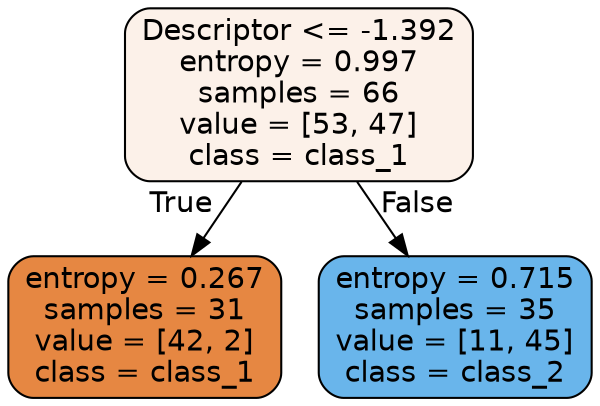 digraph Tree {
node [shape=box, style="filled, rounded", color="black", fontname="helvetica"] ;
edge [fontname="helvetica"] ;
0 [label="Descriptor <= -1.392\nentropy = 0.997\nsamples = 66\nvalue = [53, 47]\nclass = class_1", fillcolor="#fcf1e9"] ;
1 [label="entropy = 0.267\nsamples = 31\nvalue = [42, 2]\nclass = class_1", fillcolor="#e68742"] ;
0 -> 1 [labeldistance=2.5, labelangle=45, headlabel="True"] ;
2 [label="entropy = 0.715\nsamples = 35\nvalue = [11, 45]\nclass = class_2", fillcolor="#69b5eb"] ;
0 -> 2 [labeldistance=2.5, labelangle=-45, headlabel="False"] ;
}